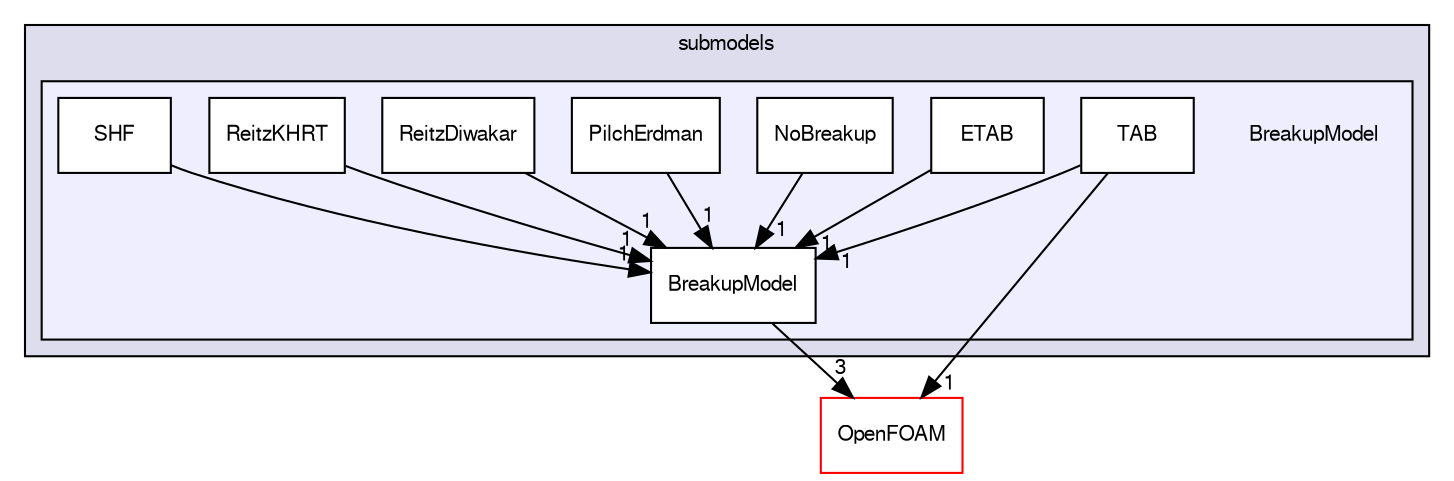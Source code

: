 digraph "src/lagrangian/spray/submodels/BreakupModel" {
  bgcolor=transparent;
  compound=true
  node [ fontsize="10", fontname="FreeSans"];
  edge [ labelfontsize="10", labelfontname="FreeSans"];
  subgraph clusterdir_03a209607acdac05f1cb82250460b2d6 {
    graph [ bgcolor="#ddddee", pencolor="black", label="submodels" fontname="FreeSans", fontsize="10", URL="dir_03a209607acdac05f1cb82250460b2d6.html"]
  subgraph clusterdir_7862d93b0f83aa5120e5fba7616a1684 {
    graph [ bgcolor="#eeeeff", pencolor="black", label="" URL="dir_7862d93b0f83aa5120e5fba7616a1684.html"];
    dir_7862d93b0f83aa5120e5fba7616a1684 [shape=plaintext label="BreakupModel"];
    dir_960cc54e61b1c0cc02c9fe03d6c537da [shape=box label="BreakupModel" color="black" fillcolor="white" style="filled" URL="dir_960cc54e61b1c0cc02c9fe03d6c537da.html"];
    dir_da064c207f28ed2912c1e551113eed54 [shape=box label="ETAB" color="black" fillcolor="white" style="filled" URL="dir_da064c207f28ed2912c1e551113eed54.html"];
    dir_d491fef5400f4e6866d957eece89019f [shape=box label="NoBreakup" color="black" fillcolor="white" style="filled" URL="dir_d491fef5400f4e6866d957eece89019f.html"];
    dir_c9fd71c26ca7be8c353c8e4548086bf8 [shape=box label="PilchErdman" color="black" fillcolor="white" style="filled" URL="dir_c9fd71c26ca7be8c353c8e4548086bf8.html"];
    dir_82937146fe9bd2efd2ee2e9be49ce514 [shape=box label="ReitzDiwakar" color="black" fillcolor="white" style="filled" URL="dir_82937146fe9bd2efd2ee2e9be49ce514.html"];
    dir_3ebc1a7f6e938d3212a43fd89a3f743f [shape=box label="ReitzKHRT" color="black" fillcolor="white" style="filled" URL="dir_3ebc1a7f6e938d3212a43fd89a3f743f.html"];
    dir_cad008091b2b5cf77f2dcbc22bdad43d [shape=box label="SHF" color="black" fillcolor="white" style="filled" URL="dir_cad008091b2b5cf77f2dcbc22bdad43d.html"];
    dir_39b9aba76520b3245116b119311236f4 [shape=box label="TAB" color="black" fillcolor="white" style="filled" URL="dir_39b9aba76520b3245116b119311236f4.html"];
  }
  }
  dir_c5473ff19b20e6ec4dfe5c310b3778a8 [shape=box label="OpenFOAM" color="red" URL="dir_c5473ff19b20e6ec4dfe5c310b3778a8.html"];
  dir_960cc54e61b1c0cc02c9fe03d6c537da->dir_c5473ff19b20e6ec4dfe5c310b3778a8 [headlabel="3", labeldistance=1.5 headhref="dir_001526_001732.html"];
  dir_82937146fe9bd2efd2ee2e9be49ce514->dir_960cc54e61b1c0cc02c9fe03d6c537da [headlabel="1", labeldistance=1.5 headhref="dir_001530_001526.html"];
  dir_3ebc1a7f6e938d3212a43fd89a3f743f->dir_960cc54e61b1c0cc02c9fe03d6c537da [headlabel="1", labeldistance=1.5 headhref="dir_001531_001526.html"];
  dir_cad008091b2b5cf77f2dcbc22bdad43d->dir_960cc54e61b1c0cc02c9fe03d6c537da [headlabel="1", labeldistance=1.5 headhref="dir_001532_001526.html"];
  dir_c9fd71c26ca7be8c353c8e4548086bf8->dir_960cc54e61b1c0cc02c9fe03d6c537da [headlabel="1", labeldistance=1.5 headhref="dir_001529_001526.html"];
  dir_d491fef5400f4e6866d957eece89019f->dir_960cc54e61b1c0cc02c9fe03d6c537da [headlabel="1", labeldistance=1.5 headhref="dir_001528_001526.html"];
  dir_39b9aba76520b3245116b119311236f4->dir_960cc54e61b1c0cc02c9fe03d6c537da [headlabel="1", labeldistance=1.5 headhref="dir_001533_001526.html"];
  dir_39b9aba76520b3245116b119311236f4->dir_c5473ff19b20e6ec4dfe5c310b3778a8 [headlabel="1", labeldistance=1.5 headhref="dir_001533_001732.html"];
  dir_da064c207f28ed2912c1e551113eed54->dir_960cc54e61b1c0cc02c9fe03d6c537da [headlabel="1", labeldistance=1.5 headhref="dir_001527_001526.html"];
}
